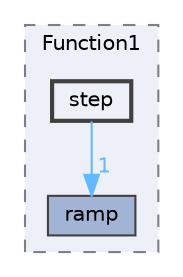 digraph "src/OpenFOAM/primitives/functions/Function1/step"
{
 // LATEX_PDF_SIZE
  bgcolor="transparent";
  edge [fontname=Helvetica,fontsize=10,labelfontname=Helvetica,labelfontsize=10];
  node [fontname=Helvetica,fontsize=10,shape=box,height=0.2,width=0.4];
  compound=true
  subgraph clusterdir_bf4f273fcff898a8e57532425217d669 {
    graph [ bgcolor="#edf0f7", pencolor="grey50", label="Function1", fontname=Helvetica,fontsize=10 style="filled,dashed", URL="dir_bf4f273fcff898a8e57532425217d669.html",tooltip=""]
  dir_db837a9a779e4f4f8480520e283a1ec8 [label="ramp", fillcolor="#a2b4d6", color="grey25", style="filled", URL="dir_db837a9a779e4f4f8480520e283a1ec8.html",tooltip=""];
  dir_a15f385a3f85a7835642a7cf34716fdc [label="step", fillcolor="#edf0f7", color="grey25", style="filled,bold", URL="dir_a15f385a3f85a7835642a7cf34716fdc.html",tooltip=""];
  }
  dir_a15f385a3f85a7835642a7cf34716fdc->dir_db837a9a779e4f4f8480520e283a1ec8 [headlabel="1", labeldistance=1.5 headhref="dir_003768_003176.html" href="dir_003768_003176.html" color="steelblue1" fontcolor="steelblue1"];
}
